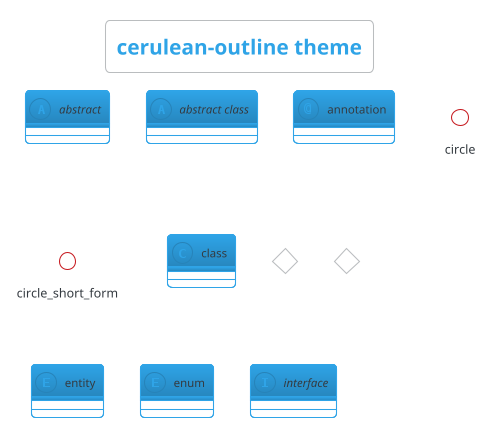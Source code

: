 ' Do not edit
' Theme Gallery
' autogenerated by script
'
@startuml
!theme cerulean-outline
title cerulean-outline theme
abstract        abstract
abstract class  "abstract class"
annotation      annotation
circle          circle
()              circle_short_form
class           class
diamond         diamond
<>              diamond_short_form
entity          entity
enum            enum
interface       interface
@enduml
